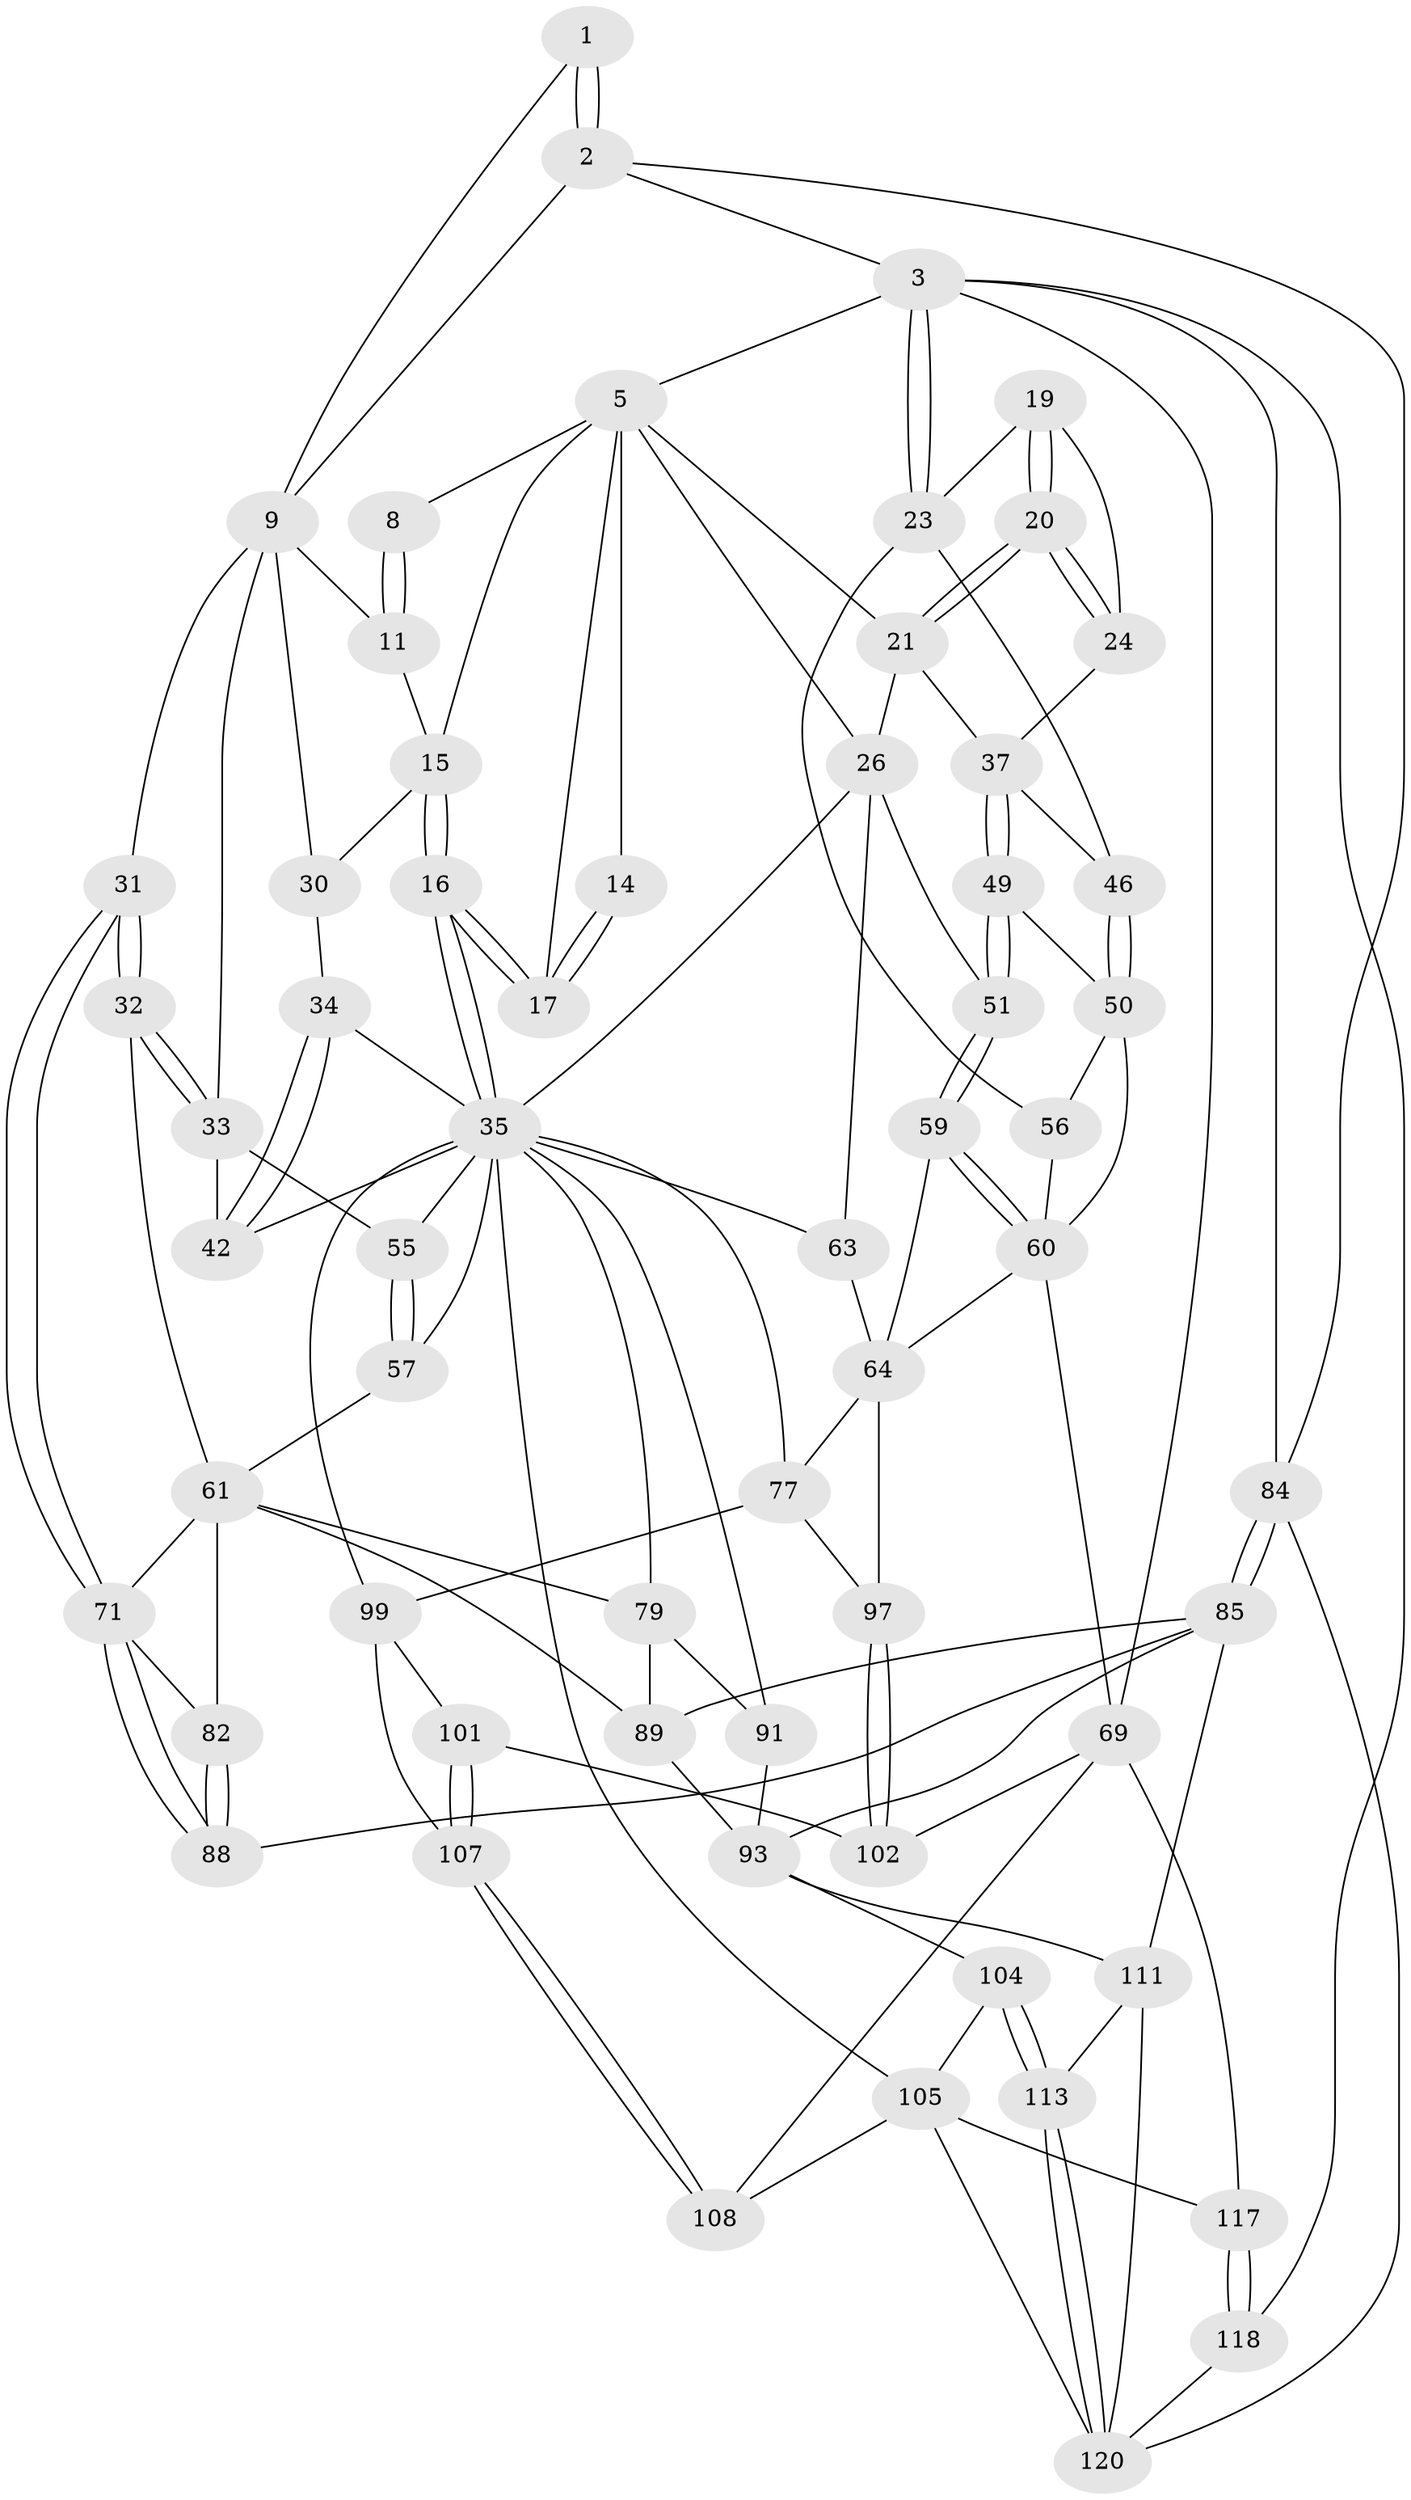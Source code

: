 // original degree distribution, {3: 0.03278688524590164, 6: 0.22950819672131148, 4: 0.21311475409836064, 5: 0.5245901639344263}
// Generated by graph-tools (version 1.1) at 2025/28/03/15/25 16:28:03]
// undirected, 61 vertices, 145 edges
graph export_dot {
graph [start="1"]
  node [color=gray90,style=filled];
  1 [pos="+0.82124832852645+0"];
  2 [pos="+1+0"];
  3 [pos="+0+0",super="+4+70"];
  5 [pos="+0.4044473605444352+0",super="+12+6"];
  8 [pos="+0.7693712839418128+0"];
  9 [pos="+0.9721134708869028+0.09948294681435516",super="+10+28"];
  11 [pos="+0.8693888868106631+0.0943871933986085"];
  14 [pos="+0.6358944590168947+0"];
  15 [pos="+0.7187825836169116+0.039804856911804645",super="+18"];
  16 [pos="+0.621080583675805+0.17929023797348306"];
  17 [pos="+0.5952720055575766+0.1627761841618236"];
  19 [pos="+0.1367301341230166+0",super="+22"];
  20 [pos="+0.22740045652514018+0.14490700241156945"];
  21 [pos="+0.3400483633793436+0.11234482974672504",super="+27"];
  23 [pos="+0+0.18715368357796686",super="+48"];
  24 [pos="+0.19782198705215784+0.17409023355977626"];
  26 [pos="+0.4800043846374002+0.19169309481536317",super="+39"];
  30 [pos="+0.799946656738746+0.17549848833219997"];
  31 [pos="+1+0.328427072315537"];
  32 [pos="+1+0.32110331632327566"];
  33 [pos="+0.9142713045728472+0.2848880145212123",super="+41"];
  34 [pos="+0.7828481066252213+0.18522940976289295"];
  35 [pos="+0.6257023884607177+0.18808361783479488",super="+43"];
  37 [pos="+0.2776993041172568+0.2660027013292443",super="+38"];
  42 [pos="+0.7848547312287891+0.29712764085215443"];
  46 [pos="+0.17545015412441467+0.21509393809917077",super="+47"];
  49 [pos="+0.2791669825293085+0.3184858405225896"];
  50 [pos="+0.20532984020464626+0.3088016106890824",super="+52"];
  51 [pos="+0.33067904520731806+0.37992995556843"];
  55 [pos="+0.7838016566217277+0.4202559287179384"];
  56 [pos="+0+0.2849161791527587"];
  57 [pos="+0.7827678395632489+0.4261066654347384"];
  59 [pos="+0.3165495880243571+0.40758572676878885"];
  60 [pos="+0.15790419786846893+0.43573731740477567",super="+65"];
  61 [pos="+0.8783463279054137+0.45274485983556195",super="+73+62"];
  63 [pos="+0.43622226121049196+0.47582888659399825"];
  64 [pos="+0.333111980178179+0.45525477370759365",super="+74"];
  69 [pos="+0+1",super="+106"];
  71 [pos="+1+0.4880495629546351",super="+72"];
  77 [pos="+0.3774210372308035+0.6081929176810174",super="+96"];
  79 [pos="+0.7251581400242529+0.5654950011215047",super="+80"];
  82 [pos="+0.9028723673527038+0.635731783264896"];
  84 [pos="+1+1"];
  85 [pos="+1+0.9044745796362135",super="+116+86"];
  88 [pos="+1+0.6280976220318182"];
  89 [pos="+0.8699211788129445+0.6605771577327186",super="+90"];
  91 [pos="+0.6350369638084934+0.6738193506186282"];
  93 [pos="+0.8427265543865673+0.7006275586749792",super="+94"];
  97 [pos="+0.17001777314195102+0.6584224938315729"];
  99 [pos="+0.38206456527605515+0.7763390518511702",super="+100"];
  101 [pos="+0.2795560475093848+0.7892124187345171"];
  102 [pos="+0.18169853466605076+0.7142410361929127"];
  104 [pos="+0.5872768061940249+0.7934944579207497"];
  105 [pos="+0.4659692859443109+0.8398720772520023",super="+114"];
  107 [pos="+0.29910553585965544+0.8240119202218932"];
  108 [pos="+0.28328814908111843+0.8627592680981746"];
  111 [pos="+0.742629903938161+0.9176048922126852",super="+112"];
  113 [pos="+0.68482306115123+1"];
  117 [pos="+0.201385363454629+0.9764693307167444"];
  118 [pos="+0+1"];
  120 [pos="+0.6478105576995951+1",super="+122+121"];
  1 -- 2;
  1 -- 2;
  1 -- 9;
  2 -- 3;
  2 -- 84;
  2 -- 9;
  3 -- 23;
  3 -- 23;
  3 -- 5;
  3 -- 84;
  3 -- 69;
  3 -- 118;
  5 -- 17;
  5 -- 21;
  5 -- 26;
  5 -- 14;
  5 -- 8;
  5 -- 15;
  8 -- 11;
  8 -- 11;
  9 -- 11;
  9 -- 30;
  9 -- 33;
  9 -- 31;
  11 -- 15;
  14 -- 17;
  14 -- 17;
  15 -- 16;
  15 -- 16;
  15 -- 30;
  16 -- 17;
  16 -- 17;
  16 -- 35;
  16 -- 35;
  19 -- 20;
  19 -- 20;
  19 -- 24;
  19 -- 23;
  20 -- 21;
  20 -- 21;
  20 -- 24;
  20 -- 24;
  21 -- 26 [weight=2];
  21 -- 37;
  23 -- 56;
  23 -- 46;
  24 -- 37;
  26 -- 51;
  26 -- 63;
  26 -- 35;
  30 -- 34;
  31 -- 32;
  31 -- 32;
  31 -- 71;
  31 -- 71;
  32 -- 33;
  32 -- 33;
  32 -- 61;
  33 -- 42;
  33 -- 55;
  34 -- 35;
  34 -- 42;
  34 -- 42;
  35 -- 99;
  35 -- 105;
  35 -- 42;
  35 -- 77;
  35 -- 79;
  35 -- 55;
  35 -- 57;
  35 -- 91;
  35 -- 63;
  37 -- 49;
  37 -- 49;
  37 -- 46;
  46 -- 50 [weight=2];
  46 -- 50;
  49 -- 50;
  49 -- 51;
  49 -- 51;
  50 -- 56;
  50 -- 60;
  51 -- 59;
  51 -- 59;
  55 -- 57;
  55 -- 57;
  56 -- 60;
  57 -- 61;
  59 -- 60;
  59 -- 60;
  59 -- 64;
  60 -- 64;
  60 -- 69;
  61 -- 82;
  61 -- 71;
  61 -- 89;
  61 -- 79;
  63 -- 64;
  64 -- 77;
  64 -- 97;
  69 -- 117;
  69 -- 108;
  69 -- 102;
  71 -- 88;
  71 -- 88;
  71 -- 82;
  77 -- 97;
  77 -- 99;
  79 -- 89;
  79 -- 91;
  82 -- 88;
  82 -- 88;
  84 -- 85;
  84 -- 85;
  84 -- 120;
  85 -- 88;
  85 -- 89;
  85 -- 93;
  85 -- 111 [weight=2];
  89 -- 93;
  91 -- 93;
  93 -- 104;
  93 -- 111;
  97 -- 102;
  97 -- 102;
  99 -- 107;
  99 -- 101;
  101 -- 102;
  101 -- 107;
  101 -- 107;
  104 -- 105;
  104 -- 113;
  104 -- 113;
  105 -- 120;
  105 -- 108;
  105 -- 117;
  107 -- 108;
  107 -- 108;
  111 -- 120;
  111 -- 113;
  113 -- 120;
  113 -- 120;
  117 -- 118;
  117 -- 118;
  118 -- 120;
}
